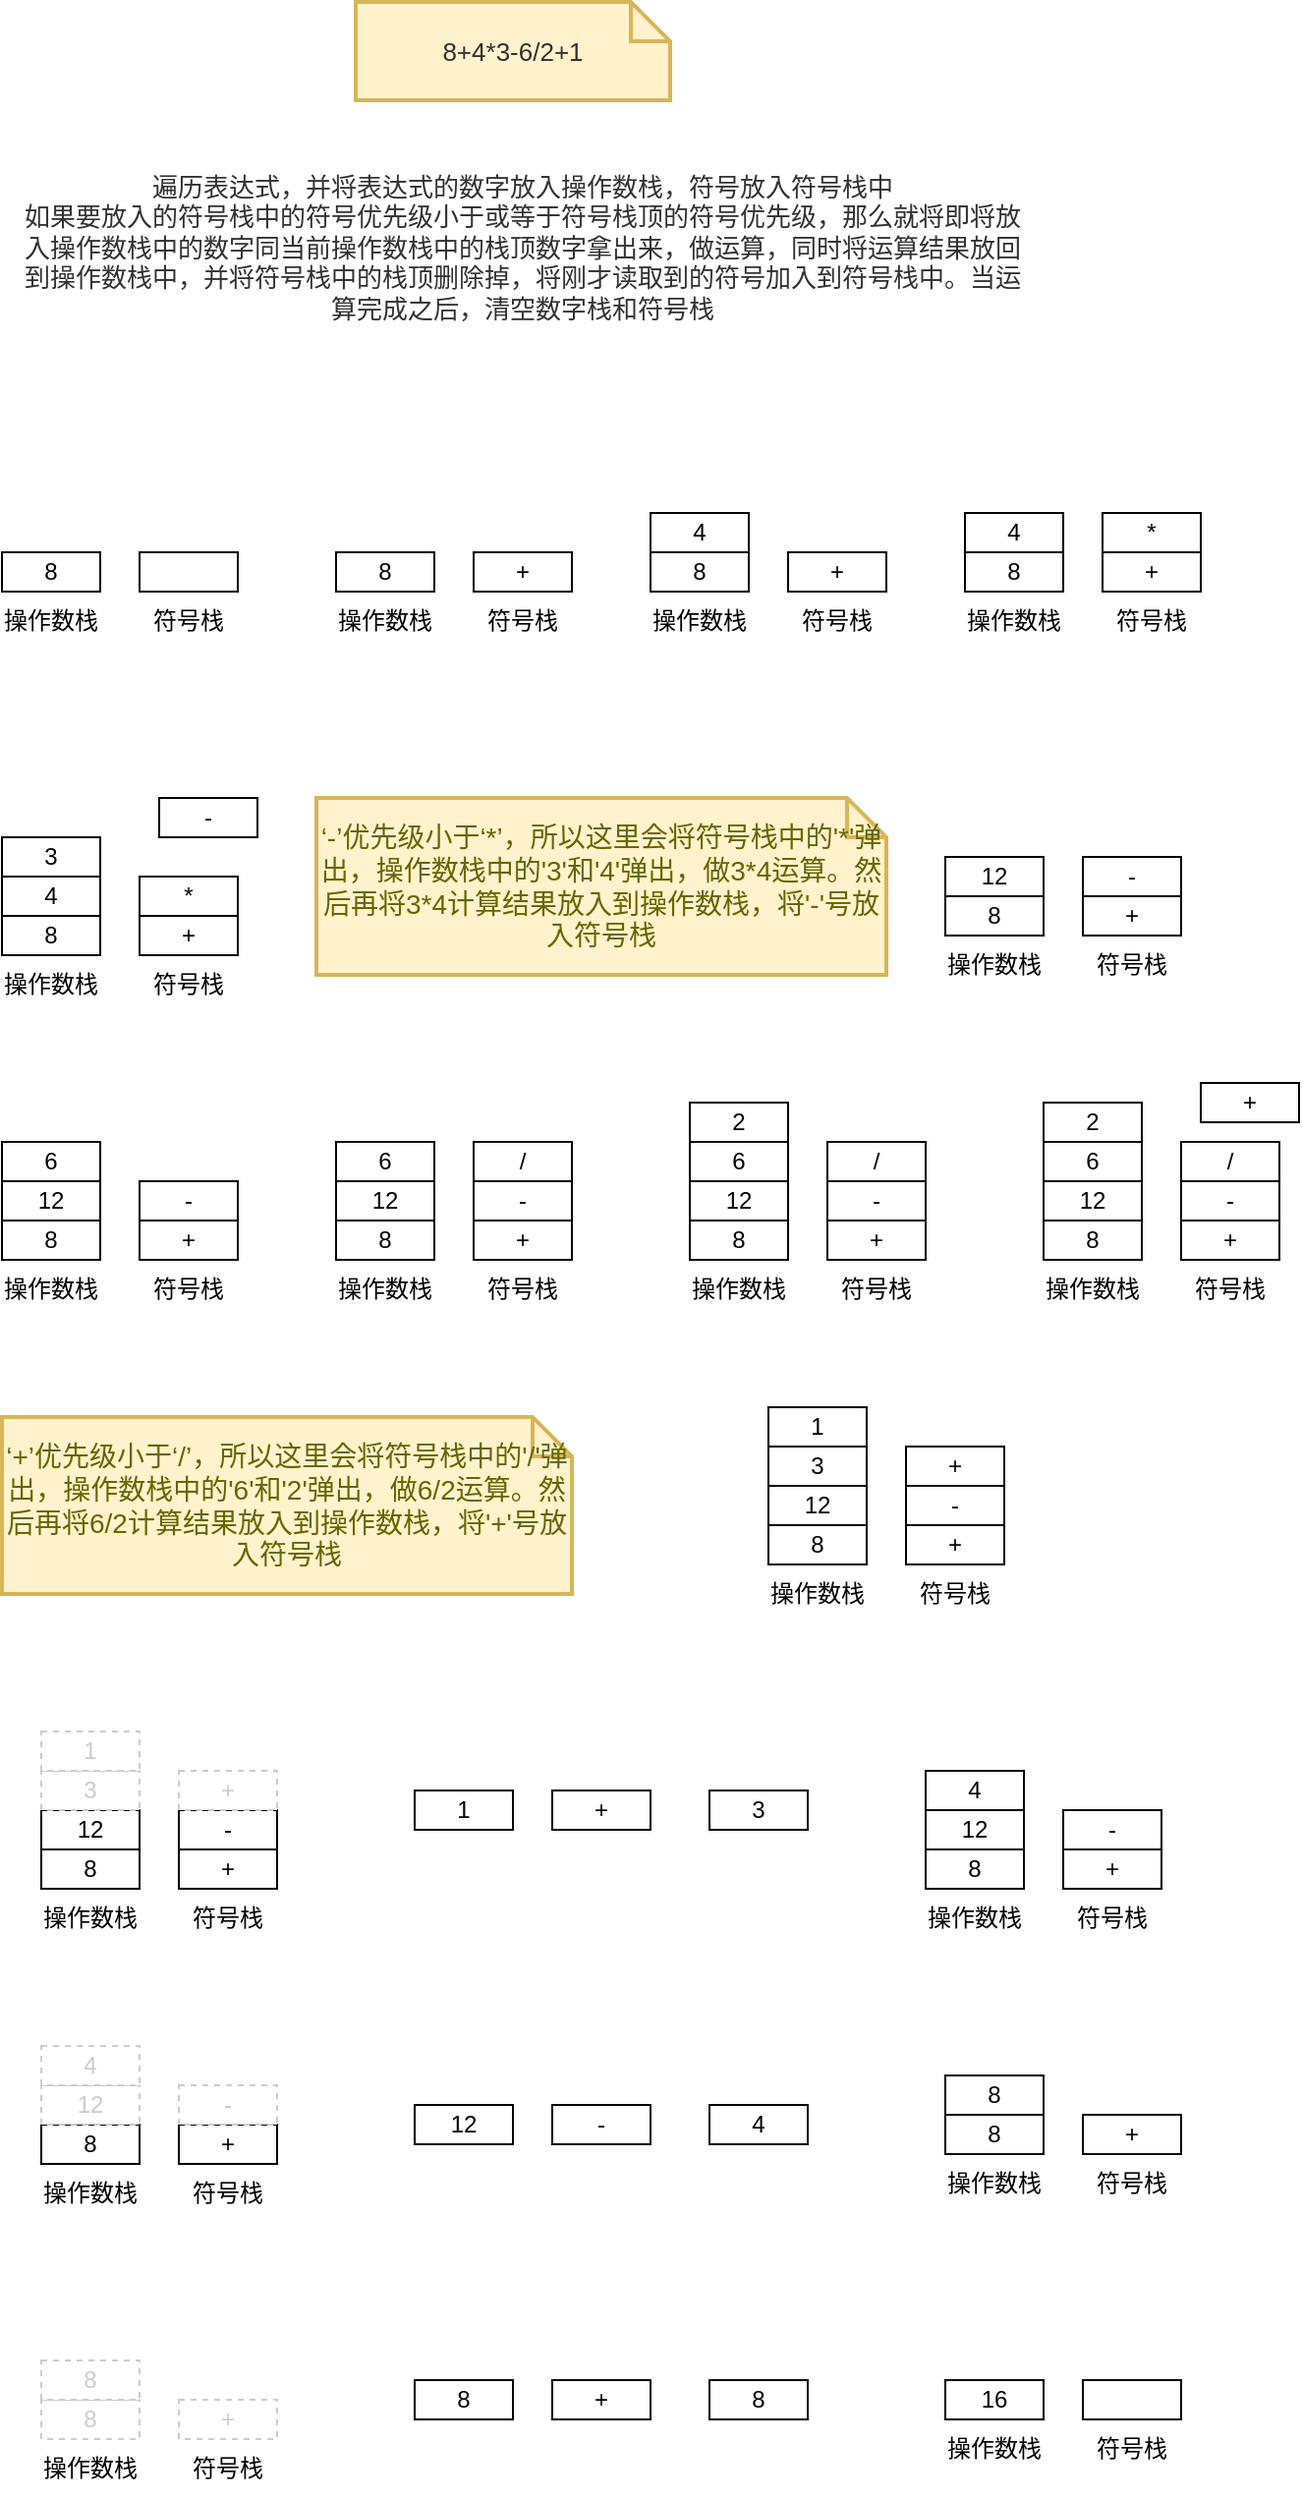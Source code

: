 <mxfile version="15.5.1" type="github">
  <diagram id="VQLFVTk_Sl5LSSf1PHi-" name="计算器">
    <mxGraphModel dx="574" dy="561" grid="1" gridSize="10" guides="1" tooltips="1" connect="1" arrows="1" fold="1" page="1" pageScale="1" pageWidth="827" pageHeight="1169" math="0" shadow="0">
      <root>
        <mxCell id="0" />
        <mxCell id="1" parent="0" />
        <mxCell id="sGhvdIKNYU4xV770iTYP-1" value="&lt;span style=&quot;color: rgb(50 , 50 , 50) ; font-size: 13px ; background-color: rgba(255 , 255 , 255 , 0.01)&quot;&gt;8+4*3-6/2+1&lt;/span&gt;" style="shape=note;strokeWidth=2;fontSize=14;size=20;whiteSpace=wrap;html=1;fillColor=#fff2cc;strokeColor=#d6b656;fontColor=#666600;rounded=0;verticalAlign=middle;" vertex="1" parent="1">
          <mxGeometry x="220" y="70" width="160" height="50" as="geometry" />
        </mxCell>
        <mxCell id="sGhvdIKNYU4xV770iTYP-2" value="&lt;span style=&quot;color: rgb(50 , 50 , 50) ; font-size: 13px ; background-color: rgba(255 , 255 , 255 , 0.01)&quot;&gt;遍历表达式，并将表达式的数字放入操作数栈，符号放入符号栈中&lt;/span&gt;&lt;div style=&quot;resize: none ; outline: none ; font-size: 13px ; color: rgb(50 , 50 , 50)&quot;&gt;如果要放入的符号栈中的符号优先级小于或等于符号栈顶的符号优先级，那么就将即将放入操作数栈中的数字同当前操作数栈中的栈顶数字拿出来，做运算，同时将运算结果放回到操作数栈中，并将符号栈中的栈顶删除掉，将刚才读取到的符号加入到符号栈中。当运算完成之后，清空数字栈和符号栈&lt;/div&gt;" style="text;html=1;strokeColor=none;fillColor=none;align=center;verticalAlign=middle;whiteSpace=wrap;rounded=0;" vertex="1" parent="1">
          <mxGeometry x="50" y="140" width="510" height="110" as="geometry" />
        </mxCell>
        <mxCell id="sGhvdIKNYU4xV770iTYP-5" value="" style="group" vertex="1" connectable="0" parent="1">
          <mxGeometry x="40" y="350" width="50" height="50" as="geometry" />
        </mxCell>
        <mxCell id="sGhvdIKNYU4xV770iTYP-3" value="8" style="rounded=0;whiteSpace=wrap;html=1;" vertex="1" parent="sGhvdIKNYU4xV770iTYP-5">
          <mxGeometry width="50" height="20" as="geometry" />
        </mxCell>
        <mxCell id="sGhvdIKNYU4xV770iTYP-4" value="操作数栈" style="text;html=1;strokeColor=none;fillColor=none;align=center;verticalAlign=middle;whiteSpace=wrap;rounded=0;" vertex="1" parent="sGhvdIKNYU4xV770iTYP-5">
          <mxGeometry y="20" width="50" height="30" as="geometry" />
        </mxCell>
        <mxCell id="sGhvdIKNYU4xV770iTYP-6" value="" style="group" vertex="1" connectable="0" parent="1">
          <mxGeometry x="110" y="350" width="50" height="50" as="geometry" />
        </mxCell>
        <mxCell id="sGhvdIKNYU4xV770iTYP-7" value="" style="rounded=0;whiteSpace=wrap;html=1;" vertex="1" parent="sGhvdIKNYU4xV770iTYP-6">
          <mxGeometry width="50" height="20" as="geometry" />
        </mxCell>
        <mxCell id="sGhvdIKNYU4xV770iTYP-8" value="符号栈" style="text;html=1;strokeColor=none;fillColor=none;align=center;verticalAlign=middle;whiteSpace=wrap;rounded=0;" vertex="1" parent="sGhvdIKNYU4xV770iTYP-6">
          <mxGeometry y="20" width="50" height="30" as="geometry" />
        </mxCell>
        <mxCell id="sGhvdIKNYU4xV770iTYP-9" value="" style="group" vertex="1" connectable="0" parent="1">
          <mxGeometry x="210" y="350" width="50" height="50" as="geometry" />
        </mxCell>
        <mxCell id="sGhvdIKNYU4xV770iTYP-10" value="8" style="rounded=0;whiteSpace=wrap;html=1;" vertex="1" parent="sGhvdIKNYU4xV770iTYP-9">
          <mxGeometry width="50" height="20" as="geometry" />
        </mxCell>
        <mxCell id="sGhvdIKNYU4xV770iTYP-11" value="操作数栈" style="text;html=1;strokeColor=none;fillColor=none;align=center;verticalAlign=middle;whiteSpace=wrap;rounded=0;" vertex="1" parent="sGhvdIKNYU4xV770iTYP-9">
          <mxGeometry y="20" width="50" height="30" as="geometry" />
        </mxCell>
        <mxCell id="sGhvdIKNYU4xV770iTYP-12" value="" style="group" vertex="1" connectable="0" parent="1">
          <mxGeometry x="280" y="350" width="50" height="50" as="geometry" />
        </mxCell>
        <mxCell id="sGhvdIKNYU4xV770iTYP-13" value="+" style="rounded=0;whiteSpace=wrap;html=1;" vertex="1" parent="sGhvdIKNYU4xV770iTYP-12">
          <mxGeometry width="50" height="20" as="geometry" />
        </mxCell>
        <mxCell id="sGhvdIKNYU4xV770iTYP-14" value="符号栈" style="text;html=1;strokeColor=none;fillColor=none;align=center;verticalAlign=middle;whiteSpace=wrap;rounded=0;" vertex="1" parent="sGhvdIKNYU4xV770iTYP-12">
          <mxGeometry y="20" width="50" height="30" as="geometry" />
        </mxCell>
        <mxCell id="sGhvdIKNYU4xV770iTYP-15" value="" style="group" vertex="1" connectable="0" parent="1">
          <mxGeometry x="370" y="350" width="50" height="50" as="geometry" />
        </mxCell>
        <mxCell id="sGhvdIKNYU4xV770iTYP-16" value="8" style="rounded=0;whiteSpace=wrap;html=1;" vertex="1" parent="sGhvdIKNYU4xV770iTYP-15">
          <mxGeometry width="50" height="20" as="geometry" />
        </mxCell>
        <mxCell id="sGhvdIKNYU4xV770iTYP-17" value="操作数栈" style="text;html=1;strokeColor=none;fillColor=none;align=center;verticalAlign=middle;whiteSpace=wrap;rounded=0;" vertex="1" parent="sGhvdIKNYU4xV770iTYP-15">
          <mxGeometry y="20" width="50" height="30" as="geometry" />
        </mxCell>
        <mxCell id="sGhvdIKNYU4xV770iTYP-18" value="" style="group" vertex="1" connectable="0" parent="1">
          <mxGeometry x="440" y="350" width="50" height="50" as="geometry" />
        </mxCell>
        <mxCell id="sGhvdIKNYU4xV770iTYP-19" value="+" style="rounded=0;whiteSpace=wrap;html=1;" vertex="1" parent="sGhvdIKNYU4xV770iTYP-18">
          <mxGeometry width="50" height="20" as="geometry" />
        </mxCell>
        <mxCell id="sGhvdIKNYU4xV770iTYP-20" value="符号栈" style="text;html=1;strokeColor=none;fillColor=none;align=center;verticalAlign=middle;whiteSpace=wrap;rounded=0;" vertex="1" parent="sGhvdIKNYU4xV770iTYP-18">
          <mxGeometry y="20" width="50" height="30" as="geometry" />
        </mxCell>
        <mxCell id="sGhvdIKNYU4xV770iTYP-22" value="4" style="rounded=0;whiteSpace=wrap;html=1;" vertex="1" parent="1">
          <mxGeometry x="370" y="330" width="50" height="20" as="geometry" />
        </mxCell>
        <mxCell id="sGhvdIKNYU4xV770iTYP-23" value="" style="group" vertex="1" connectable="0" parent="1">
          <mxGeometry x="530" y="350" width="50" height="50" as="geometry" />
        </mxCell>
        <mxCell id="sGhvdIKNYU4xV770iTYP-24" value="8" style="rounded=0;whiteSpace=wrap;html=1;" vertex="1" parent="sGhvdIKNYU4xV770iTYP-23">
          <mxGeometry width="50" height="20" as="geometry" />
        </mxCell>
        <mxCell id="sGhvdIKNYU4xV770iTYP-25" value="操作数栈" style="text;html=1;strokeColor=none;fillColor=none;align=center;verticalAlign=middle;whiteSpace=wrap;rounded=0;" vertex="1" parent="sGhvdIKNYU4xV770iTYP-23">
          <mxGeometry y="20" width="50" height="30" as="geometry" />
        </mxCell>
        <mxCell id="sGhvdIKNYU4xV770iTYP-26" value="" style="group" vertex="1" connectable="0" parent="1">
          <mxGeometry x="600" y="350" width="50" height="50" as="geometry" />
        </mxCell>
        <mxCell id="sGhvdIKNYU4xV770iTYP-27" value="+" style="rounded=0;whiteSpace=wrap;html=1;" vertex="1" parent="sGhvdIKNYU4xV770iTYP-26">
          <mxGeometry width="50" height="20" as="geometry" />
        </mxCell>
        <mxCell id="sGhvdIKNYU4xV770iTYP-28" value="符号栈" style="text;html=1;strokeColor=none;fillColor=none;align=center;verticalAlign=middle;whiteSpace=wrap;rounded=0;" vertex="1" parent="sGhvdIKNYU4xV770iTYP-26">
          <mxGeometry y="20" width="50" height="30" as="geometry" />
        </mxCell>
        <mxCell id="sGhvdIKNYU4xV770iTYP-29" value="4" style="rounded=0;whiteSpace=wrap;html=1;" vertex="1" parent="1">
          <mxGeometry x="530" y="330" width="50" height="20" as="geometry" />
        </mxCell>
        <mxCell id="sGhvdIKNYU4xV770iTYP-30" value="*" style="rounded=0;whiteSpace=wrap;html=1;" vertex="1" parent="1">
          <mxGeometry x="600" y="330" width="50" height="20" as="geometry" />
        </mxCell>
        <mxCell id="sGhvdIKNYU4xV770iTYP-31" value="" style="group" vertex="1" connectable="0" parent="1">
          <mxGeometry x="40" y="535" width="50" height="50" as="geometry" />
        </mxCell>
        <mxCell id="sGhvdIKNYU4xV770iTYP-32" value="8" style="rounded=0;whiteSpace=wrap;html=1;" vertex="1" parent="sGhvdIKNYU4xV770iTYP-31">
          <mxGeometry width="50" height="20" as="geometry" />
        </mxCell>
        <mxCell id="sGhvdIKNYU4xV770iTYP-33" value="操作数栈" style="text;html=1;strokeColor=none;fillColor=none;align=center;verticalAlign=middle;whiteSpace=wrap;rounded=0;" vertex="1" parent="sGhvdIKNYU4xV770iTYP-31">
          <mxGeometry y="20" width="50" height="30" as="geometry" />
        </mxCell>
        <mxCell id="sGhvdIKNYU4xV770iTYP-34" value="" style="group" vertex="1" connectable="0" parent="1">
          <mxGeometry x="110" y="535" width="50" height="50" as="geometry" />
        </mxCell>
        <mxCell id="sGhvdIKNYU4xV770iTYP-35" value="+" style="rounded=0;whiteSpace=wrap;html=1;" vertex="1" parent="sGhvdIKNYU4xV770iTYP-34">
          <mxGeometry width="50" height="20" as="geometry" />
        </mxCell>
        <mxCell id="sGhvdIKNYU4xV770iTYP-36" value="符号栈" style="text;html=1;strokeColor=none;fillColor=none;align=center;verticalAlign=middle;whiteSpace=wrap;rounded=0;" vertex="1" parent="sGhvdIKNYU4xV770iTYP-34">
          <mxGeometry y="20" width="50" height="30" as="geometry" />
        </mxCell>
        <mxCell id="sGhvdIKNYU4xV770iTYP-37" value="4" style="rounded=0;whiteSpace=wrap;html=1;" vertex="1" parent="1">
          <mxGeometry x="40" y="515" width="50" height="20" as="geometry" />
        </mxCell>
        <mxCell id="sGhvdIKNYU4xV770iTYP-38" value="*" style="rounded=0;whiteSpace=wrap;html=1;" vertex="1" parent="1">
          <mxGeometry x="110" y="515" width="50" height="20" as="geometry" />
        </mxCell>
        <mxCell id="sGhvdIKNYU4xV770iTYP-39" value="3" style="rounded=0;whiteSpace=wrap;html=1;" vertex="1" parent="1">
          <mxGeometry x="40" y="495" width="50" height="20" as="geometry" />
        </mxCell>
        <mxCell id="sGhvdIKNYU4xV770iTYP-40" value="-" style="rounded=0;whiteSpace=wrap;html=1;" vertex="1" parent="1">
          <mxGeometry x="120" y="475" width="50" height="20" as="geometry" />
        </mxCell>
        <mxCell id="sGhvdIKNYU4xV770iTYP-42" value="‘-’优先级小于‘*’，所以这里会将符号栈中的&#39;*&#39;弹出，操作数栈中的&#39;3&#39;和&#39;4&#39;弹出，做3*4运算。然后再将3*4计算结果放入到操作数栈，将&#39;-&#39;号放入符号栈" style="shape=note;strokeWidth=2;fontSize=14;size=20;whiteSpace=wrap;html=1;fillColor=#fff2cc;strokeColor=#d6b656;fontColor=#666600;rounded=0;verticalAlign=middle;" vertex="1" parent="1">
          <mxGeometry x="200" y="475" width="290" height="90" as="geometry" />
        </mxCell>
        <mxCell id="sGhvdIKNYU4xV770iTYP-43" value="" style="group" vertex="1" connectable="0" parent="1">
          <mxGeometry x="520" y="525" width="50" height="50" as="geometry" />
        </mxCell>
        <mxCell id="sGhvdIKNYU4xV770iTYP-44" value="8" style="rounded=0;whiteSpace=wrap;html=1;" vertex="1" parent="sGhvdIKNYU4xV770iTYP-43">
          <mxGeometry width="50" height="20" as="geometry" />
        </mxCell>
        <mxCell id="sGhvdIKNYU4xV770iTYP-45" value="操作数栈" style="text;html=1;strokeColor=none;fillColor=none;align=center;verticalAlign=middle;whiteSpace=wrap;rounded=0;" vertex="1" parent="sGhvdIKNYU4xV770iTYP-43">
          <mxGeometry y="20" width="50" height="30" as="geometry" />
        </mxCell>
        <mxCell id="sGhvdIKNYU4xV770iTYP-46" value="" style="group" vertex="1" connectable="0" parent="1">
          <mxGeometry x="590" y="525" width="50" height="50" as="geometry" />
        </mxCell>
        <mxCell id="sGhvdIKNYU4xV770iTYP-47" value="+" style="rounded=0;whiteSpace=wrap;html=1;" vertex="1" parent="sGhvdIKNYU4xV770iTYP-46">
          <mxGeometry width="50" height="20" as="geometry" />
        </mxCell>
        <mxCell id="sGhvdIKNYU4xV770iTYP-48" value="符号栈" style="text;html=1;strokeColor=none;fillColor=none;align=center;verticalAlign=middle;whiteSpace=wrap;rounded=0;" vertex="1" parent="sGhvdIKNYU4xV770iTYP-46">
          <mxGeometry y="20" width="50" height="30" as="geometry" />
        </mxCell>
        <mxCell id="sGhvdIKNYU4xV770iTYP-49" value="12" style="rounded=0;whiteSpace=wrap;html=1;" vertex="1" parent="1">
          <mxGeometry x="520" y="505" width="50" height="20" as="geometry" />
        </mxCell>
        <mxCell id="sGhvdIKNYU4xV770iTYP-52" value="-" style="rounded=0;whiteSpace=wrap;html=1;" vertex="1" parent="1">
          <mxGeometry x="590" y="505" width="50" height="20" as="geometry" />
        </mxCell>
        <mxCell id="sGhvdIKNYU4xV770iTYP-54" value="" style="group" vertex="1" connectable="0" parent="1">
          <mxGeometry x="40" y="690" width="50" height="50" as="geometry" />
        </mxCell>
        <mxCell id="sGhvdIKNYU4xV770iTYP-55" value="8" style="rounded=0;whiteSpace=wrap;html=1;" vertex="1" parent="sGhvdIKNYU4xV770iTYP-54">
          <mxGeometry width="50" height="20" as="geometry" />
        </mxCell>
        <mxCell id="sGhvdIKNYU4xV770iTYP-56" value="操作数栈" style="text;html=1;strokeColor=none;fillColor=none;align=center;verticalAlign=middle;whiteSpace=wrap;rounded=0;" vertex="1" parent="sGhvdIKNYU4xV770iTYP-54">
          <mxGeometry y="20" width="50" height="30" as="geometry" />
        </mxCell>
        <mxCell id="sGhvdIKNYU4xV770iTYP-57" value="" style="group" vertex="1" connectable="0" parent="1">
          <mxGeometry x="110" y="690" width="50" height="50" as="geometry" />
        </mxCell>
        <mxCell id="sGhvdIKNYU4xV770iTYP-58" value="+" style="rounded=0;whiteSpace=wrap;html=1;" vertex="1" parent="sGhvdIKNYU4xV770iTYP-57">
          <mxGeometry width="50" height="20" as="geometry" />
        </mxCell>
        <mxCell id="sGhvdIKNYU4xV770iTYP-59" value="符号栈" style="text;html=1;strokeColor=none;fillColor=none;align=center;verticalAlign=middle;whiteSpace=wrap;rounded=0;" vertex="1" parent="sGhvdIKNYU4xV770iTYP-57">
          <mxGeometry y="20" width="50" height="30" as="geometry" />
        </mxCell>
        <mxCell id="sGhvdIKNYU4xV770iTYP-60" value="12" style="rounded=0;whiteSpace=wrap;html=1;" vertex="1" parent="1">
          <mxGeometry x="40" y="670" width="50" height="20" as="geometry" />
        </mxCell>
        <mxCell id="sGhvdIKNYU4xV770iTYP-61" value="-" style="rounded=0;whiteSpace=wrap;html=1;" vertex="1" parent="1">
          <mxGeometry x="110" y="670" width="50" height="20" as="geometry" />
        </mxCell>
        <mxCell id="sGhvdIKNYU4xV770iTYP-62" value="6" style="rounded=0;whiteSpace=wrap;html=1;" vertex="1" parent="1">
          <mxGeometry x="40" y="650" width="50" height="20" as="geometry" />
        </mxCell>
        <mxCell id="sGhvdIKNYU4xV770iTYP-63" value="" style="group" vertex="1" connectable="0" parent="1">
          <mxGeometry x="210" y="690" width="50" height="50" as="geometry" />
        </mxCell>
        <mxCell id="sGhvdIKNYU4xV770iTYP-64" value="8" style="rounded=0;whiteSpace=wrap;html=1;" vertex="1" parent="sGhvdIKNYU4xV770iTYP-63">
          <mxGeometry width="50" height="20" as="geometry" />
        </mxCell>
        <mxCell id="sGhvdIKNYU4xV770iTYP-65" value="操作数栈" style="text;html=1;strokeColor=none;fillColor=none;align=center;verticalAlign=middle;whiteSpace=wrap;rounded=0;" vertex="1" parent="sGhvdIKNYU4xV770iTYP-63">
          <mxGeometry y="20" width="50" height="30" as="geometry" />
        </mxCell>
        <mxCell id="sGhvdIKNYU4xV770iTYP-66" value="" style="group" vertex="1" connectable="0" parent="1">
          <mxGeometry x="280" y="690" width="50" height="50" as="geometry" />
        </mxCell>
        <mxCell id="sGhvdIKNYU4xV770iTYP-67" value="+" style="rounded=0;whiteSpace=wrap;html=1;" vertex="1" parent="sGhvdIKNYU4xV770iTYP-66">
          <mxGeometry width="50" height="20" as="geometry" />
        </mxCell>
        <mxCell id="sGhvdIKNYU4xV770iTYP-68" value="符号栈" style="text;html=1;strokeColor=none;fillColor=none;align=center;verticalAlign=middle;whiteSpace=wrap;rounded=0;" vertex="1" parent="sGhvdIKNYU4xV770iTYP-66">
          <mxGeometry y="20" width="50" height="30" as="geometry" />
        </mxCell>
        <mxCell id="sGhvdIKNYU4xV770iTYP-69" value="12" style="rounded=0;whiteSpace=wrap;html=1;" vertex="1" parent="1">
          <mxGeometry x="210" y="670" width="50" height="20" as="geometry" />
        </mxCell>
        <mxCell id="sGhvdIKNYU4xV770iTYP-70" value="-" style="rounded=0;whiteSpace=wrap;html=1;" vertex="1" parent="1">
          <mxGeometry x="280" y="670" width="50" height="20" as="geometry" />
        </mxCell>
        <mxCell id="sGhvdIKNYU4xV770iTYP-71" value="6" style="rounded=0;whiteSpace=wrap;html=1;" vertex="1" parent="1">
          <mxGeometry x="210" y="650" width="50" height="20" as="geometry" />
        </mxCell>
        <mxCell id="sGhvdIKNYU4xV770iTYP-72" value="/" style="rounded=0;whiteSpace=wrap;html=1;" vertex="1" parent="1">
          <mxGeometry x="280" y="650" width="50" height="20" as="geometry" />
        </mxCell>
        <mxCell id="sGhvdIKNYU4xV770iTYP-73" value="" style="group" vertex="1" connectable="0" parent="1">
          <mxGeometry x="390" y="690" width="50" height="50" as="geometry" />
        </mxCell>
        <mxCell id="sGhvdIKNYU4xV770iTYP-74" value="8" style="rounded=0;whiteSpace=wrap;html=1;" vertex="1" parent="sGhvdIKNYU4xV770iTYP-73">
          <mxGeometry width="50" height="20" as="geometry" />
        </mxCell>
        <mxCell id="sGhvdIKNYU4xV770iTYP-75" value="操作数栈" style="text;html=1;strokeColor=none;fillColor=none;align=center;verticalAlign=middle;whiteSpace=wrap;rounded=0;" vertex="1" parent="sGhvdIKNYU4xV770iTYP-73">
          <mxGeometry y="20" width="50" height="30" as="geometry" />
        </mxCell>
        <mxCell id="sGhvdIKNYU4xV770iTYP-76" value="" style="group" vertex="1" connectable="0" parent="1">
          <mxGeometry x="460" y="690" width="50" height="50" as="geometry" />
        </mxCell>
        <mxCell id="sGhvdIKNYU4xV770iTYP-77" value="+" style="rounded=0;whiteSpace=wrap;html=1;" vertex="1" parent="sGhvdIKNYU4xV770iTYP-76">
          <mxGeometry width="50" height="20" as="geometry" />
        </mxCell>
        <mxCell id="sGhvdIKNYU4xV770iTYP-78" value="符号栈" style="text;html=1;strokeColor=none;fillColor=none;align=center;verticalAlign=middle;whiteSpace=wrap;rounded=0;" vertex="1" parent="sGhvdIKNYU4xV770iTYP-76">
          <mxGeometry y="20" width="50" height="30" as="geometry" />
        </mxCell>
        <mxCell id="sGhvdIKNYU4xV770iTYP-79" value="12" style="rounded=0;whiteSpace=wrap;html=1;" vertex="1" parent="1">
          <mxGeometry x="390" y="670" width="50" height="20" as="geometry" />
        </mxCell>
        <mxCell id="sGhvdIKNYU4xV770iTYP-80" value="-" style="rounded=0;whiteSpace=wrap;html=1;" vertex="1" parent="1">
          <mxGeometry x="460" y="670" width="50" height="20" as="geometry" />
        </mxCell>
        <mxCell id="sGhvdIKNYU4xV770iTYP-81" value="6" style="rounded=0;whiteSpace=wrap;html=1;" vertex="1" parent="1">
          <mxGeometry x="390" y="650" width="50" height="20" as="geometry" />
        </mxCell>
        <mxCell id="sGhvdIKNYU4xV770iTYP-82" value="/" style="rounded=0;whiteSpace=wrap;html=1;" vertex="1" parent="1">
          <mxGeometry x="460" y="650" width="50" height="20" as="geometry" />
        </mxCell>
        <mxCell id="sGhvdIKNYU4xV770iTYP-83" value="2" style="rounded=0;whiteSpace=wrap;html=1;" vertex="1" parent="1">
          <mxGeometry x="390" y="630" width="50" height="20" as="geometry" />
        </mxCell>
        <mxCell id="sGhvdIKNYU4xV770iTYP-91" value="" style="group" vertex="1" connectable="0" parent="1">
          <mxGeometry x="570" y="690" width="50" height="50" as="geometry" />
        </mxCell>
        <mxCell id="sGhvdIKNYU4xV770iTYP-92" value="8" style="rounded=0;whiteSpace=wrap;html=1;" vertex="1" parent="sGhvdIKNYU4xV770iTYP-91">
          <mxGeometry width="50" height="20" as="geometry" />
        </mxCell>
        <mxCell id="sGhvdIKNYU4xV770iTYP-93" value="操作数栈" style="text;html=1;strokeColor=none;fillColor=none;align=center;verticalAlign=middle;whiteSpace=wrap;rounded=0;" vertex="1" parent="sGhvdIKNYU4xV770iTYP-91">
          <mxGeometry y="20" width="50" height="30" as="geometry" />
        </mxCell>
        <mxCell id="sGhvdIKNYU4xV770iTYP-94" value="" style="group" vertex="1" connectable="0" parent="1">
          <mxGeometry x="640" y="690" width="50" height="50" as="geometry" />
        </mxCell>
        <mxCell id="sGhvdIKNYU4xV770iTYP-95" value="+" style="rounded=0;whiteSpace=wrap;html=1;" vertex="1" parent="sGhvdIKNYU4xV770iTYP-94">
          <mxGeometry width="50" height="20" as="geometry" />
        </mxCell>
        <mxCell id="sGhvdIKNYU4xV770iTYP-96" value="符号栈" style="text;html=1;strokeColor=none;fillColor=none;align=center;verticalAlign=middle;whiteSpace=wrap;rounded=0;" vertex="1" parent="sGhvdIKNYU4xV770iTYP-94">
          <mxGeometry y="20" width="50" height="30" as="geometry" />
        </mxCell>
        <mxCell id="sGhvdIKNYU4xV770iTYP-97" value="12" style="rounded=0;whiteSpace=wrap;html=1;" vertex="1" parent="1">
          <mxGeometry x="570" y="670" width="50" height="20" as="geometry" />
        </mxCell>
        <mxCell id="sGhvdIKNYU4xV770iTYP-98" value="-" style="rounded=0;whiteSpace=wrap;html=1;" vertex="1" parent="1">
          <mxGeometry x="640" y="670" width="50" height="20" as="geometry" />
        </mxCell>
        <mxCell id="sGhvdIKNYU4xV770iTYP-99" value="6" style="rounded=0;whiteSpace=wrap;html=1;" vertex="1" parent="1">
          <mxGeometry x="570" y="650" width="50" height="20" as="geometry" />
        </mxCell>
        <mxCell id="sGhvdIKNYU4xV770iTYP-100" value="/" style="rounded=0;whiteSpace=wrap;html=1;" vertex="1" parent="1">
          <mxGeometry x="640" y="650" width="50" height="20" as="geometry" />
        </mxCell>
        <mxCell id="sGhvdIKNYU4xV770iTYP-101" value="2" style="rounded=0;whiteSpace=wrap;html=1;" vertex="1" parent="1">
          <mxGeometry x="570" y="630" width="50" height="20" as="geometry" />
        </mxCell>
        <mxCell id="sGhvdIKNYU4xV770iTYP-102" value="+" style="rounded=0;whiteSpace=wrap;html=1;" vertex="1" parent="1">
          <mxGeometry x="650" y="620" width="50" height="20" as="geometry" />
        </mxCell>
        <mxCell id="sGhvdIKNYU4xV770iTYP-103" value="‘+’优先级小于‘/’，所以这里会将符号栈中的&#39;/&#39;弹出，操作数栈中的&#39;6&#39;和&#39;2&#39;弹出，做6/2运算。然后再将6/2计算结果放入到操作数栈，将&#39;+&#39;号放入符号栈" style="shape=note;strokeWidth=2;fontSize=14;size=20;whiteSpace=wrap;html=1;fillColor=#fff2cc;strokeColor=#d6b656;fontColor=#666600;rounded=0;verticalAlign=middle;" vertex="1" parent="1">
          <mxGeometry x="40" y="790" width="290" height="90" as="geometry" />
        </mxCell>
        <mxCell id="sGhvdIKNYU4xV770iTYP-104" value="" style="group" vertex="1" connectable="0" parent="1">
          <mxGeometry x="430" y="845" width="50" height="50" as="geometry" />
        </mxCell>
        <mxCell id="sGhvdIKNYU4xV770iTYP-105" value="8" style="rounded=0;whiteSpace=wrap;html=1;" vertex="1" parent="sGhvdIKNYU4xV770iTYP-104">
          <mxGeometry width="50" height="20" as="geometry" />
        </mxCell>
        <mxCell id="sGhvdIKNYU4xV770iTYP-106" value="操作数栈" style="text;html=1;strokeColor=none;fillColor=none;align=center;verticalAlign=middle;whiteSpace=wrap;rounded=0;" vertex="1" parent="sGhvdIKNYU4xV770iTYP-104">
          <mxGeometry y="20" width="50" height="30" as="geometry" />
        </mxCell>
        <mxCell id="sGhvdIKNYU4xV770iTYP-107" value="" style="group" vertex="1" connectable="0" parent="1">
          <mxGeometry x="500" y="845" width="50" height="50" as="geometry" />
        </mxCell>
        <mxCell id="sGhvdIKNYU4xV770iTYP-108" value="+" style="rounded=0;whiteSpace=wrap;html=1;" vertex="1" parent="sGhvdIKNYU4xV770iTYP-107">
          <mxGeometry width="50" height="20" as="geometry" />
        </mxCell>
        <mxCell id="sGhvdIKNYU4xV770iTYP-109" value="符号栈" style="text;html=1;strokeColor=none;fillColor=none;align=center;verticalAlign=middle;whiteSpace=wrap;rounded=0;" vertex="1" parent="sGhvdIKNYU4xV770iTYP-107">
          <mxGeometry y="20" width="50" height="30" as="geometry" />
        </mxCell>
        <mxCell id="sGhvdIKNYU4xV770iTYP-110" value="12" style="rounded=0;whiteSpace=wrap;html=1;" vertex="1" parent="1">
          <mxGeometry x="430" y="825" width="50" height="20" as="geometry" />
        </mxCell>
        <mxCell id="sGhvdIKNYU4xV770iTYP-111" value="-" style="rounded=0;whiteSpace=wrap;html=1;" vertex="1" parent="1">
          <mxGeometry x="500" y="825" width="50" height="20" as="geometry" />
        </mxCell>
        <mxCell id="sGhvdIKNYU4xV770iTYP-112" value="3" style="rounded=0;whiteSpace=wrap;html=1;" vertex="1" parent="1">
          <mxGeometry x="430" y="805" width="50" height="20" as="geometry" />
        </mxCell>
        <mxCell id="sGhvdIKNYU4xV770iTYP-115" value="+" style="rounded=0;whiteSpace=wrap;html=1;" vertex="1" parent="1">
          <mxGeometry x="500" y="805" width="50" height="20" as="geometry" />
        </mxCell>
        <mxCell id="sGhvdIKNYU4xV770iTYP-116" value="" style="group" vertex="1" connectable="0" parent="1">
          <mxGeometry x="60" y="1010" width="50" height="50" as="geometry" />
        </mxCell>
        <mxCell id="sGhvdIKNYU4xV770iTYP-117" value="8" style="rounded=0;whiteSpace=wrap;html=1;" vertex="1" parent="sGhvdIKNYU4xV770iTYP-116">
          <mxGeometry width="50" height="20" as="geometry" />
        </mxCell>
        <mxCell id="sGhvdIKNYU4xV770iTYP-118" value="操作数栈" style="text;html=1;strokeColor=none;fillColor=none;align=center;verticalAlign=middle;whiteSpace=wrap;rounded=0;" vertex="1" parent="sGhvdIKNYU4xV770iTYP-116">
          <mxGeometry y="20" width="50" height="30" as="geometry" />
        </mxCell>
        <mxCell id="sGhvdIKNYU4xV770iTYP-119" value="" style="group" vertex="1" connectable="0" parent="1">
          <mxGeometry x="130" y="1010" width="50" height="50" as="geometry" />
        </mxCell>
        <mxCell id="sGhvdIKNYU4xV770iTYP-120" value="+" style="rounded=0;whiteSpace=wrap;html=1;" vertex="1" parent="sGhvdIKNYU4xV770iTYP-119">
          <mxGeometry width="50" height="20" as="geometry" />
        </mxCell>
        <mxCell id="sGhvdIKNYU4xV770iTYP-121" value="符号栈" style="text;html=1;strokeColor=none;fillColor=none;align=center;verticalAlign=middle;whiteSpace=wrap;rounded=0;" vertex="1" parent="sGhvdIKNYU4xV770iTYP-119">
          <mxGeometry y="20" width="50" height="30" as="geometry" />
        </mxCell>
        <mxCell id="sGhvdIKNYU4xV770iTYP-122" value="1" style="rounded=0;whiteSpace=wrap;html=1;" vertex="1" parent="1">
          <mxGeometry x="250" y="980" width="50" height="20" as="geometry" />
        </mxCell>
        <mxCell id="sGhvdIKNYU4xV770iTYP-123" value="-" style="rounded=0;whiteSpace=wrap;html=1;" vertex="1" parent="1">
          <mxGeometry x="130" y="990" width="50" height="20" as="geometry" />
        </mxCell>
        <mxCell id="sGhvdIKNYU4xV770iTYP-124" value="3" style="rounded=0;whiteSpace=wrap;html=1;" vertex="1" parent="1">
          <mxGeometry x="400" y="980" width="50" height="20" as="geometry" />
        </mxCell>
        <mxCell id="sGhvdIKNYU4xV770iTYP-125" value="+" style="rounded=0;whiteSpace=wrap;html=1;" vertex="1" parent="1">
          <mxGeometry x="320" y="980" width="50" height="20" as="geometry" />
        </mxCell>
        <mxCell id="sGhvdIKNYU4xV770iTYP-126" value="12" style="rounded=0;whiteSpace=wrap;html=1;strokeColor=#000000;fontColor=#000000;" vertex="1" parent="1">
          <mxGeometry x="60" y="990" width="50" height="20" as="geometry" />
        </mxCell>
        <mxCell id="sGhvdIKNYU4xV770iTYP-127" value="3" style="rounded=0;whiteSpace=wrap;html=1;fontColor=#CCCCCC;dashed=1;strokeColor=#CCCCCC;" vertex="1" parent="1">
          <mxGeometry x="60" y="970" width="50" height="20" as="geometry" />
        </mxCell>
        <mxCell id="sGhvdIKNYU4xV770iTYP-128" value="+" style="rounded=0;whiteSpace=wrap;html=1;dashed=1;strokeColor=#CCCCCC;fontColor=#CCCCCC;" vertex="1" parent="1">
          <mxGeometry x="130" y="970" width="50" height="20" as="geometry" />
        </mxCell>
        <mxCell id="sGhvdIKNYU4xV770iTYP-129" value="" style="group" vertex="1" connectable="0" parent="1">
          <mxGeometry x="510" y="1010" width="50" height="50" as="geometry" />
        </mxCell>
        <mxCell id="sGhvdIKNYU4xV770iTYP-130" value="8" style="rounded=0;whiteSpace=wrap;html=1;" vertex="1" parent="sGhvdIKNYU4xV770iTYP-129">
          <mxGeometry width="50" height="20" as="geometry" />
        </mxCell>
        <mxCell id="sGhvdIKNYU4xV770iTYP-131" value="操作数栈" style="text;html=1;strokeColor=none;fillColor=none;align=center;verticalAlign=middle;whiteSpace=wrap;rounded=0;" vertex="1" parent="sGhvdIKNYU4xV770iTYP-129">
          <mxGeometry y="20" width="50" height="30" as="geometry" />
        </mxCell>
        <mxCell id="sGhvdIKNYU4xV770iTYP-132" value="" style="group" vertex="1" connectable="0" parent="1">
          <mxGeometry x="580" y="1010" width="50" height="50" as="geometry" />
        </mxCell>
        <mxCell id="sGhvdIKNYU4xV770iTYP-133" value="+" style="rounded=0;whiteSpace=wrap;html=1;" vertex="1" parent="sGhvdIKNYU4xV770iTYP-132">
          <mxGeometry width="50" height="20" as="geometry" />
        </mxCell>
        <mxCell id="sGhvdIKNYU4xV770iTYP-134" value="符号栈" style="text;html=1;strokeColor=none;fillColor=none;align=center;verticalAlign=middle;whiteSpace=wrap;rounded=0;" vertex="1" parent="sGhvdIKNYU4xV770iTYP-132">
          <mxGeometry y="20" width="50" height="30" as="geometry" />
        </mxCell>
        <mxCell id="sGhvdIKNYU4xV770iTYP-135" value="-" style="rounded=0;whiteSpace=wrap;html=1;" vertex="1" parent="1">
          <mxGeometry x="580" y="990" width="50" height="20" as="geometry" />
        </mxCell>
        <mxCell id="sGhvdIKNYU4xV770iTYP-139" value="12" style="rounded=0;whiteSpace=wrap;html=1;" vertex="1" parent="1">
          <mxGeometry x="510" y="990" width="50" height="20" as="geometry" />
        </mxCell>
        <mxCell id="sGhvdIKNYU4xV770iTYP-140" value="1" style="rounded=0;whiteSpace=wrap;html=1;" vertex="1" parent="1">
          <mxGeometry x="430" y="785" width="50" height="20" as="geometry" />
        </mxCell>
        <mxCell id="sGhvdIKNYU4xV770iTYP-141" value="1" style="rounded=0;whiteSpace=wrap;html=1;fontColor=#CCCCCC;strokeColor=#CCCCCC;dashed=1;" vertex="1" parent="1">
          <mxGeometry x="60" y="950" width="50" height="20" as="geometry" />
        </mxCell>
        <mxCell id="sGhvdIKNYU4xV770iTYP-144" value="4" style="rounded=0;whiteSpace=wrap;html=1;" vertex="1" parent="1">
          <mxGeometry x="510" y="970" width="50" height="20" as="geometry" />
        </mxCell>
        <mxCell id="sGhvdIKNYU4xV770iTYP-150" value="" style="group" vertex="1" connectable="0" parent="1">
          <mxGeometry x="60" y="1150" width="50" height="50" as="geometry" />
        </mxCell>
        <mxCell id="sGhvdIKNYU4xV770iTYP-151" value="8" style="rounded=0;whiteSpace=wrap;html=1;" vertex="1" parent="sGhvdIKNYU4xV770iTYP-150">
          <mxGeometry width="50" height="20" as="geometry" />
        </mxCell>
        <mxCell id="sGhvdIKNYU4xV770iTYP-152" value="操作数栈" style="text;html=1;strokeColor=none;fillColor=none;align=center;verticalAlign=middle;whiteSpace=wrap;rounded=0;" vertex="1" parent="sGhvdIKNYU4xV770iTYP-150">
          <mxGeometry y="20" width="50" height="30" as="geometry" />
        </mxCell>
        <mxCell id="sGhvdIKNYU4xV770iTYP-153" value="" style="group" vertex="1" connectable="0" parent="1">
          <mxGeometry x="130" y="1150" width="50" height="50" as="geometry" />
        </mxCell>
        <mxCell id="sGhvdIKNYU4xV770iTYP-154" value="+" style="rounded=0;whiteSpace=wrap;html=1;" vertex="1" parent="sGhvdIKNYU4xV770iTYP-153">
          <mxGeometry width="50" height="20" as="geometry" />
        </mxCell>
        <mxCell id="sGhvdIKNYU4xV770iTYP-155" value="符号栈" style="text;html=1;strokeColor=none;fillColor=none;align=center;verticalAlign=middle;whiteSpace=wrap;rounded=0;" vertex="1" parent="sGhvdIKNYU4xV770iTYP-153">
          <mxGeometry y="20" width="50" height="30" as="geometry" />
        </mxCell>
        <mxCell id="sGhvdIKNYU4xV770iTYP-156" value="-" style="rounded=0;whiteSpace=wrap;html=1;strokeColor=#CCCCCC;dashed=1;fontColor=#CCCCCC;" vertex="1" parent="1">
          <mxGeometry x="130" y="1130" width="50" height="20" as="geometry" />
        </mxCell>
        <mxCell id="sGhvdIKNYU4xV770iTYP-157" value="12" style="rounded=0;whiteSpace=wrap;html=1;fontColor=#CCCCCC;strokeColor=#CCCCCC;dashed=1;" vertex="1" parent="1">
          <mxGeometry x="60" y="1130" width="50" height="20" as="geometry" />
        </mxCell>
        <mxCell id="sGhvdIKNYU4xV770iTYP-158" value="4" style="rounded=0;whiteSpace=wrap;html=1;fontColor=#CCCCCC;strokeColor=#CCCCCC;dashed=1;" vertex="1" parent="1">
          <mxGeometry x="60" y="1110" width="50" height="20" as="geometry" />
        </mxCell>
        <mxCell id="sGhvdIKNYU4xV770iTYP-159" value="-" style="rounded=0;whiteSpace=wrap;html=1;strokeColor=#000000;fontColor=#000000;" vertex="1" parent="1">
          <mxGeometry x="320" y="1140" width="50" height="20" as="geometry" />
        </mxCell>
        <mxCell id="sGhvdIKNYU4xV770iTYP-160" value="12" style="rounded=0;whiteSpace=wrap;html=1;fontColor=#000000;strokeColor=#000000;" vertex="1" parent="1">
          <mxGeometry x="250" y="1140" width="50" height="20" as="geometry" />
        </mxCell>
        <mxCell id="sGhvdIKNYU4xV770iTYP-162" value="4" style="rounded=0;whiteSpace=wrap;html=1;fontColor=#000000;strokeColor=#000000;" vertex="1" parent="1">
          <mxGeometry x="400" y="1140" width="50" height="20" as="geometry" />
        </mxCell>
        <mxCell id="sGhvdIKNYU4xV770iTYP-163" value="" style="group" vertex="1" connectable="0" parent="1">
          <mxGeometry x="520" y="1145" width="50" height="50" as="geometry" />
        </mxCell>
        <mxCell id="sGhvdIKNYU4xV770iTYP-164" value="8" style="rounded=0;whiteSpace=wrap;html=1;" vertex="1" parent="sGhvdIKNYU4xV770iTYP-163">
          <mxGeometry width="50" height="20" as="geometry" />
        </mxCell>
        <mxCell id="sGhvdIKNYU4xV770iTYP-165" value="操作数栈" style="text;html=1;strokeColor=none;fillColor=none;align=center;verticalAlign=middle;whiteSpace=wrap;rounded=0;" vertex="1" parent="sGhvdIKNYU4xV770iTYP-163">
          <mxGeometry y="20" width="50" height="30" as="geometry" />
        </mxCell>
        <mxCell id="sGhvdIKNYU4xV770iTYP-166" value="" style="group" vertex="1" connectable="0" parent="1">
          <mxGeometry x="590" y="1145" width="50" height="50" as="geometry" />
        </mxCell>
        <mxCell id="sGhvdIKNYU4xV770iTYP-167" value="+" style="rounded=0;whiteSpace=wrap;html=1;" vertex="1" parent="sGhvdIKNYU4xV770iTYP-166">
          <mxGeometry width="50" height="20" as="geometry" />
        </mxCell>
        <mxCell id="sGhvdIKNYU4xV770iTYP-168" value="符号栈" style="text;html=1;strokeColor=none;fillColor=none;align=center;verticalAlign=middle;whiteSpace=wrap;rounded=0;" vertex="1" parent="sGhvdIKNYU4xV770iTYP-166">
          <mxGeometry y="20" width="50" height="30" as="geometry" />
        </mxCell>
        <mxCell id="sGhvdIKNYU4xV770iTYP-170" value="8" style="rounded=0;whiteSpace=wrap;html=1;" vertex="1" parent="1">
          <mxGeometry x="520" y="1125" width="50" height="20" as="geometry" />
        </mxCell>
        <mxCell id="sGhvdIKNYU4xV770iTYP-172" value="" style="group" vertex="1" connectable="0" parent="1">
          <mxGeometry x="60" y="1290" width="50" height="50" as="geometry" />
        </mxCell>
        <mxCell id="sGhvdIKNYU4xV770iTYP-173" value="8" style="rounded=0;whiteSpace=wrap;html=1;strokeColor=#CCCCCC;dashed=1;fontColor=#CCCCCC;" vertex="1" parent="sGhvdIKNYU4xV770iTYP-172">
          <mxGeometry width="50" height="20" as="geometry" />
        </mxCell>
        <mxCell id="sGhvdIKNYU4xV770iTYP-174" value="操作数栈" style="text;html=1;strokeColor=none;fillColor=none;align=center;verticalAlign=middle;whiteSpace=wrap;rounded=0;" vertex="1" parent="sGhvdIKNYU4xV770iTYP-172">
          <mxGeometry y="20" width="50" height="30" as="geometry" />
        </mxCell>
        <mxCell id="sGhvdIKNYU4xV770iTYP-175" value="" style="group" vertex="1" connectable="0" parent="1">
          <mxGeometry x="130" y="1290" width="50" height="50" as="geometry" />
        </mxCell>
        <mxCell id="sGhvdIKNYU4xV770iTYP-176" value="+" style="rounded=0;whiteSpace=wrap;html=1;strokeColor=#CCCCCC;dashed=1;fontColor=#CCCCCC;" vertex="1" parent="sGhvdIKNYU4xV770iTYP-175">
          <mxGeometry width="50" height="20" as="geometry" />
        </mxCell>
        <mxCell id="sGhvdIKNYU4xV770iTYP-177" value="符号栈" style="text;html=1;strokeColor=none;fillColor=none;align=center;verticalAlign=middle;whiteSpace=wrap;rounded=0;" vertex="1" parent="sGhvdIKNYU4xV770iTYP-175">
          <mxGeometry y="20" width="50" height="30" as="geometry" />
        </mxCell>
        <mxCell id="sGhvdIKNYU4xV770iTYP-178" value="8" style="rounded=0;whiteSpace=wrap;html=1;strokeColor=#CCCCCC;dashed=1;fontColor=#CCCCCC;" vertex="1" parent="1">
          <mxGeometry x="60" y="1270" width="50" height="20" as="geometry" />
        </mxCell>
        <mxCell id="sGhvdIKNYU4xV770iTYP-179" value="8" style="rounded=0;whiteSpace=wrap;html=1;" vertex="1" parent="1">
          <mxGeometry x="250" y="1280" width="50" height="20" as="geometry" />
        </mxCell>
        <mxCell id="sGhvdIKNYU4xV770iTYP-180" value="" style="group" vertex="1" connectable="0" parent="1">
          <mxGeometry x="320" y="1280" width="50" height="50" as="geometry" />
        </mxCell>
        <mxCell id="sGhvdIKNYU4xV770iTYP-181" value="+" style="rounded=0;whiteSpace=wrap;html=1;" vertex="1" parent="sGhvdIKNYU4xV770iTYP-180">
          <mxGeometry width="50" height="20" as="geometry" />
        </mxCell>
        <mxCell id="sGhvdIKNYU4xV770iTYP-183" value="8" style="rounded=0;whiteSpace=wrap;html=1;" vertex="1" parent="1">
          <mxGeometry x="400" y="1280" width="50" height="20" as="geometry" />
        </mxCell>
        <mxCell id="sGhvdIKNYU4xV770iTYP-184" value="" style="group" vertex="1" connectable="0" parent="1">
          <mxGeometry x="520" y="1280" width="50" height="50" as="geometry" />
        </mxCell>
        <mxCell id="sGhvdIKNYU4xV770iTYP-185" value="16" style="rounded=0;whiteSpace=wrap;html=1;" vertex="1" parent="sGhvdIKNYU4xV770iTYP-184">
          <mxGeometry width="50" height="20" as="geometry" />
        </mxCell>
        <mxCell id="sGhvdIKNYU4xV770iTYP-186" value="操作数栈" style="text;html=1;strokeColor=none;fillColor=none;align=center;verticalAlign=middle;whiteSpace=wrap;rounded=0;" vertex="1" parent="sGhvdIKNYU4xV770iTYP-184">
          <mxGeometry y="20" width="50" height="30" as="geometry" />
        </mxCell>
        <mxCell id="sGhvdIKNYU4xV770iTYP-187" value="" style="group" vertex="1" connectable="0" parent="1">
          <mxGeometry x="590" y="1280" width="50" height="50" as="geometry" />
        </mxCell>
        <mxCell id="sGhvdIKNYU4xV770iTYP-188" value="" style="rounded=0;whiteSpace=wrap;html=1;" vertex="1" parent="sGhvdIKNYU4xV770iTYP-187">
          <mxGeometry width="50" height="20" as="geometry" />
        </mxCell>
        <mxCell id="sGhvdIKNYU4xV770iTYP-189" value="符号栈" style="text;html=1;strokeColor=none;fillColor=none;align=center;verticalAlign=middle;whiteSpace=wrap;rounded=0;" vertex="1" parent="sGhvdIKNYU4xV770iTYP-187">
          <mxGeometry y="20" width="50" height="30" as="geometry" />
        </mxCell>
      </root>
    </mxGraphModel>
  </diagram>
</mxfile>
